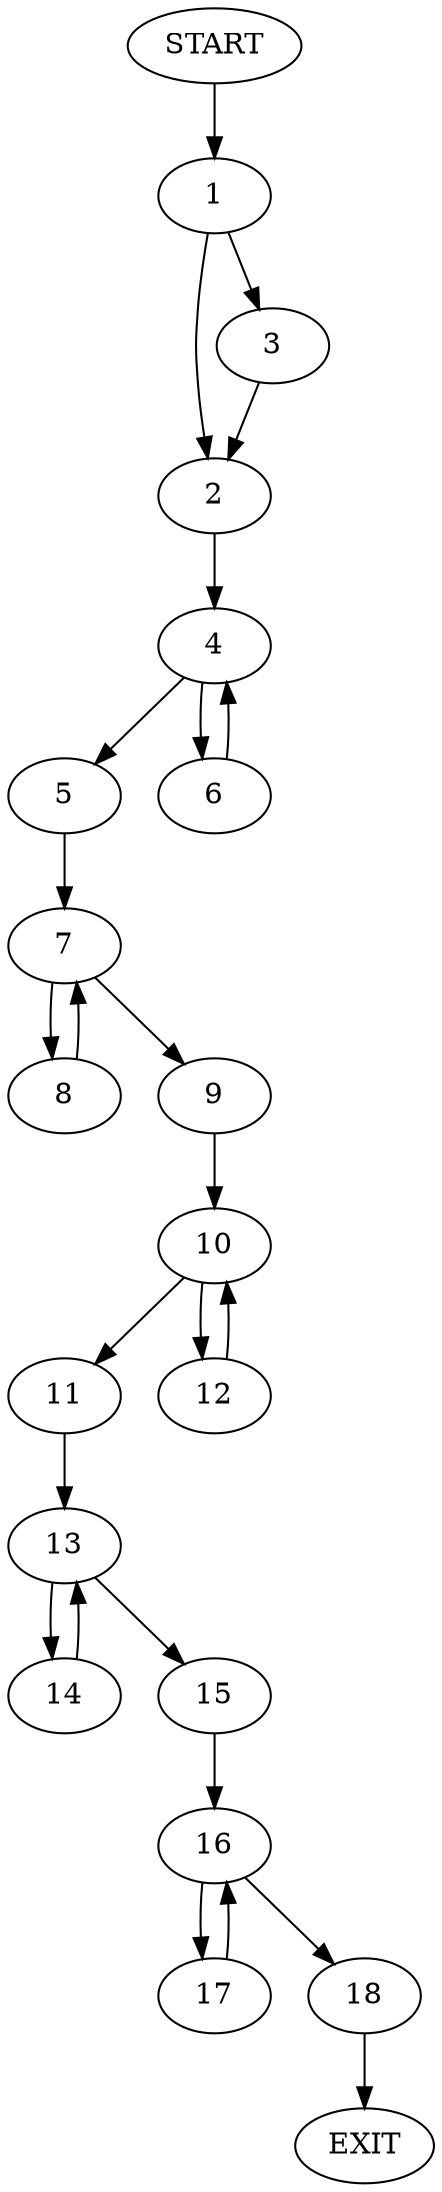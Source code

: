digraph {
0 [label="START"]
19 [label="EXIT"]
0 -> 1
1 -> 2
1 -> 3
2 -> 4
3 -> 2
4 -> 5
4 -> 6
5 -> 7
6 -> 4
7 -> 8
7 -> 9
8 -> 7
9 -> 10
10 -> 11
10 -> 12
11 -> 13
12 -> 10
13 -> 14
13 -> 15
15 -> 16
14 -> 13
16 -> 17
16 -> 18
17 -> 16
18 -> 19
}
